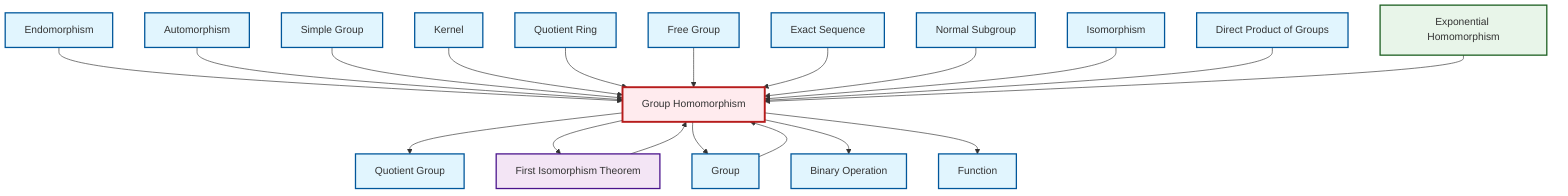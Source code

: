 graph TD
    classDef definition fill:#e1f5fe,stroke:#01579b,stroke-width:2px
    classDef theorem fill:#f3e5f5,stroke:#4a148c,stroke-width:2px
    classDef axiom fill:#fff3e0,stroke:#e65100,stroke-width:2px
    classDef example fill:#e8f5e9,stroke:#1b5e20,stroke-width:2px
    classDef current fill:#ffebee,stroke:#b71c1c,stroke-width:3px
    def-automorphism["Automorphism"]:::definition
    def-isomorphism["Isomorphism"]:::definition
    def-simple-group["Simple Group"]:::definition
    def-quotient-ring["Quotient Ring"]:::definition
    def-normal-subgroup["Normal Subgroup"]:::definition
    def-group["Group"]:::definition
    def-binary-operation["Binary Operation"]:::definition
    def-kernel["Kernel"]:::definition
    ex-exponential-homomorphism["Exponential Homomorphism"]:::example
    def-endomorphism["Endomorphism"]:::definition
    def-homomorphism["Group Homomorphism"]:::definition
    def-function["Function"]:::definition
    def-free-group["Free Group"]:::definition
    def-direct-product["Direct Product of Groups"]:::definition
    def-exact-sequence["Exact Sequence"]:::definition
    thm-first-isomorphism["First Isomorphism Theorem"]:::theorem
    def-quotient-group["Quotient Group"]:::definition
    def-homomorphism --> def-quotient-group
    def-group --> def-homomorphism
    def-homomorphism --> thm-first-isomorphism
    def-homomorphism --> def-group
    def-endomorphism --> def-homomorphism
    def-automorphism --> def-homomorphism
    def-simple-group --> def-homomorphism
    def-kernel --> def-homomorphism
    def-quotient-ring --> def-homomorphism
    def-free-group --> def-homomorphism
    def-exact-sequence --> def-homomorphism
    def-normal-subgroup --> def-homomorphism
    def-isomorphism --> def-homomorphism
    def-homomorphism --> def-binary-operation
    def-direct-product --> def-homomorphism
    ex-exponential-homomorphism --> def-homomorphism
    thm-first-isomorphism --> def-homomorphism
    def-homomorphism --> def-function
    class def-homomorphism current